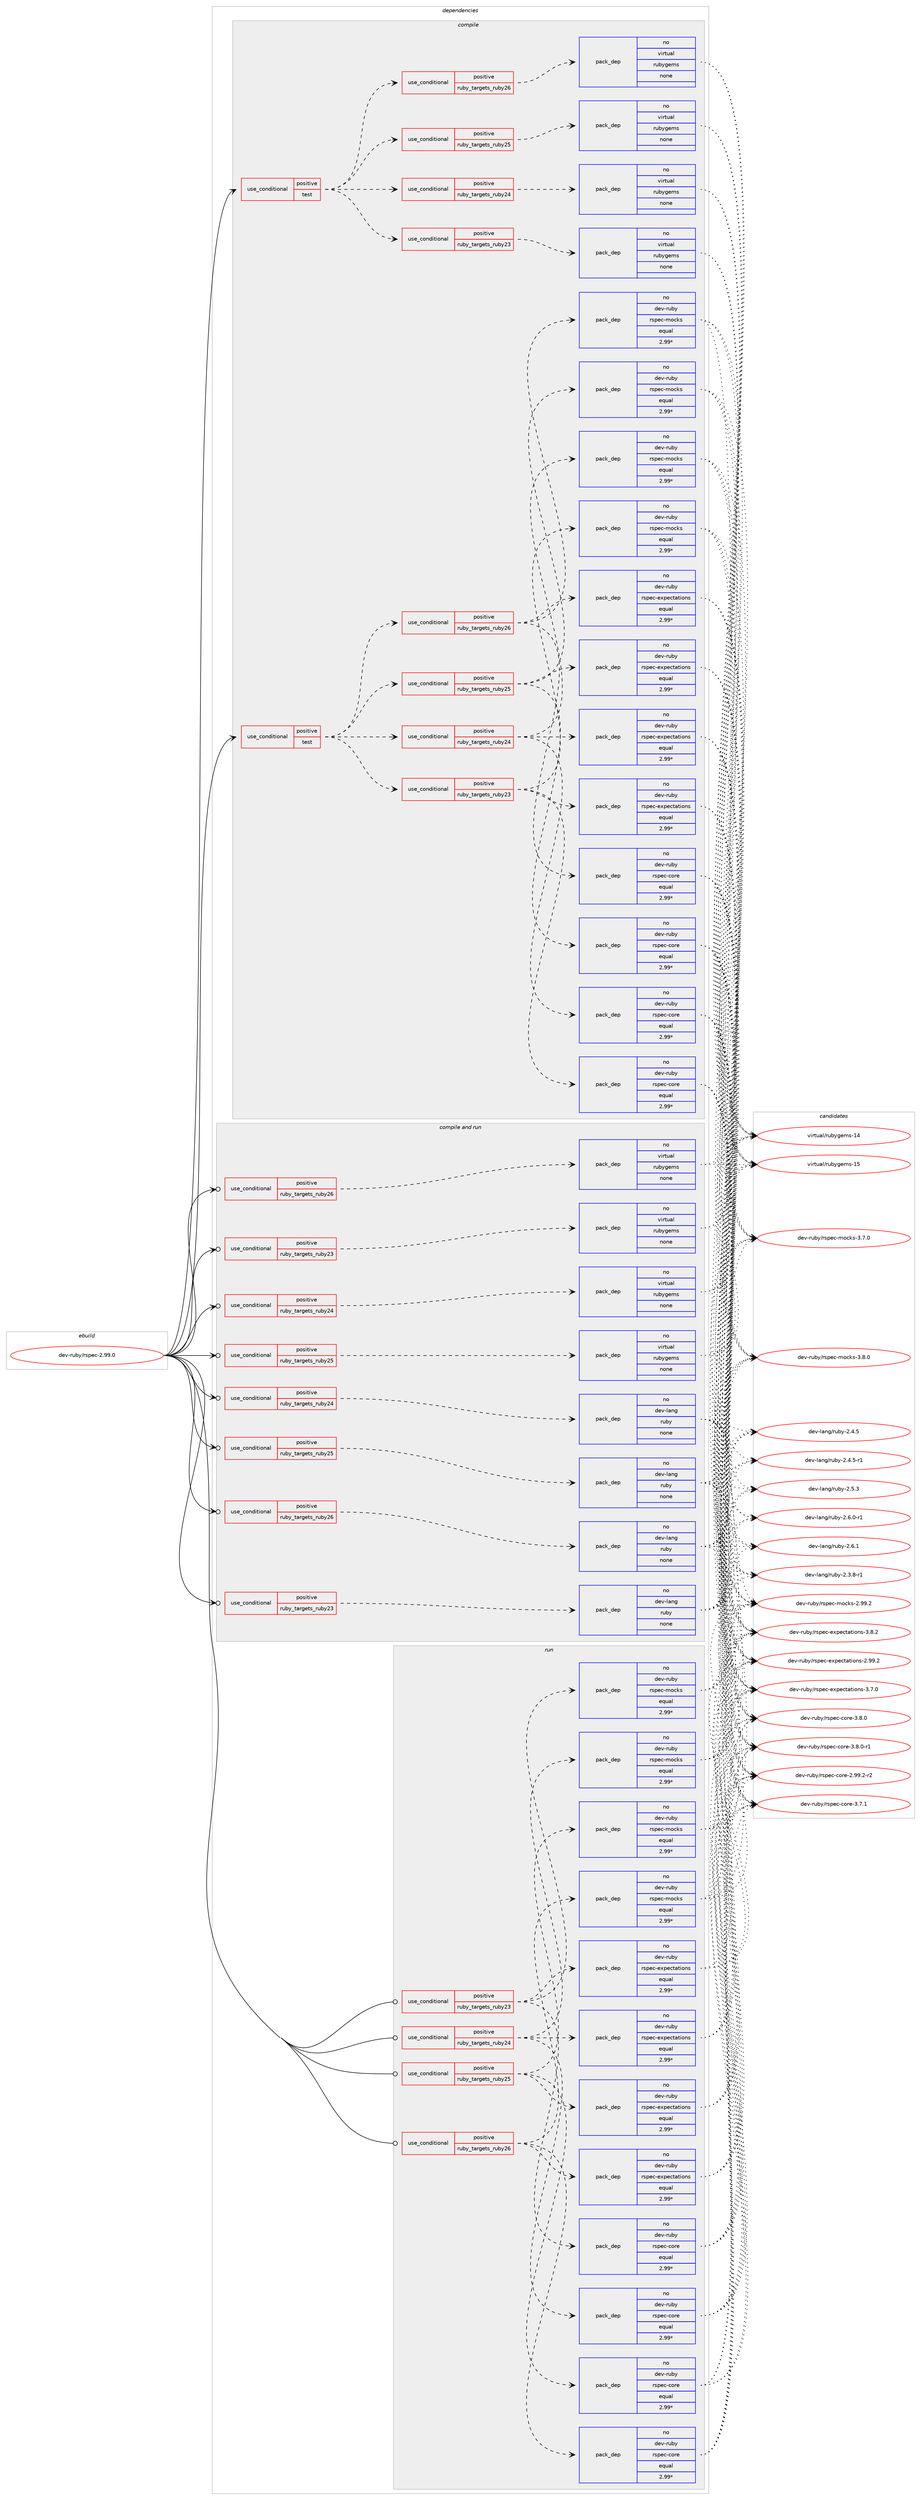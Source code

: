 digraph prolog {

# *************
# Graph options
# *************

newrank=true;
concentrate=true;
compound=true;
graph [rankdir=LR,fontname=Helvetica,fontsize=10,ranksep=1.5];#, ranksep=2.5, nodesep=0.2];
edge  [arrowhead=vee];
node  [fontname=Helvetica,fontsize=10];

# **********
# The ebuild
# **********

subgraph cluster_leftcol {
color=gray;
rank=same;
label=<<i>ebuild</i>>;
id [label="dev-ruby/rspec-2.99.0", color=red, width=4, href="../dev-ruby/rspec-2.99.0.svg"];
}

# ****************
# The dependencies
# ****************

subgraph cluster_midcol {
color=gray;
label=<<i>dependencies</i>>;
subgraph cluster_compile {
fillcolor="#eeeeee";
style=filled;
label=<<i>compile</i>>;
subgraph cond413848 {
dependency1520170 [label=<<TABLE BORDER="0" CELLBORDER="1" CELLSPACING="0" CELLPADDING="4"><TR><TD ROWSPAN="3" CELLPADDING="10">use_conditional</TD></TR><TR><TD>positive</TD></TR><TR><TD>test</TD></TR></TABLE>>, shape=none, color=red];
subgraph cond413849 {
dependency1520171 [label=<<TABLE BORDER="0" CELLBORDER="1" CELLSPACING="0" CELLPADDING="4"><TR><TD ROWSPAN="3" CELLPADDING="10">use_conditional</TD></TR><TR><TD>positive</TD></TR><TR><TD>ruby_targets_ruby23</TD></TR></TABLE>>, shape=none, color=red];
subgraph pack1082816 {
dependency1520172 [label=<<TABLE BORDER="0" CELLBORDER="1" CELLSPACING="0" CELLPADDING="4" WIDTH="220"><TR><TD ROWSPAN="6" CELLPADDING="30">pack_dep</TD></TR><TR><TD WIDTH="110">no</TD></TR><TR><TD>dev-ruby</TD></TR><TR><TD>rspec-core</TD></TR><TR><TD>equal</TD></TR><TR><TD>2.99*</TD></TR></TABLE>>, shape=none, color=blue];
}
dependency1520171:e -> dependency1520172:w [weight=20,style="dashed",arrowhead="vee"];
subgraph pack1082817 {
dependency1520173 [label=<<TABLE BORDER="0" CELLBORDER="1" CELLSPACING="0" CELLPADDING="4" WIDTH="220"><TR><TD ROWSPAN="6" CELLPADDING="30">pack_dep</TD></TR><TR><TD WIDTH="110">no</TD></TR><TR><TD>dev-ruby</TD></TR><TR><TD>rspec-expectations</TD></TR><TR><TD>equal</TD></TR><TR><TD>2.99*</TD></TR></TABLE>>, shape=none, color=blue];
}
dependency1520171:e -> dependency1520173:w [weight=20,style="dashed",arrowhead="vee"];
subgraph pack1082818 {
dependency1520174 [label=<<TABLE BORDER="0" CELLBORDER="1" CELLSPACING="0" CELLPADDING="4" WIDTH="220"><TR><TD ROWSPAN="6" CELLPADDING="30">pack_dep</TD></TR><TR><TD WIDTH="110">no</TD></TR><TR><TD>dev-ruby</TD></TR><TR><TD>rspec-mocks</TD></TR><TR><TD>equal</TD></TR><TR><TD>2.99*</TD></TR></TABLE>>, shape=none, color=blue];
}
dependency1520171:e -> dependency1520174:w [weight=20,style="dashed",arrowhead="vee"];
}
dependency1520170:e -> dependency1520171:w [weight=20,style="dashed",arrowhead="vee"];
subgraph cond413850 {
dependency1520175 [label=<<TABLE BORDER="0" CELLBORDER="1" CELLSPACING="0" CELLPADDING="4"><TR><TD ROWSPAN="3" CELLPADDING="10">use_conditional</TD></TR><TR><TD>positive</TD></TR><TR><TD>ruby_targets_ruby24</TD></TR></TABLE>>, shape=none, color=red];
subgraph pack1082819 {
dependency1520176 [label=<<TABLE BORDER="0" CELLBORDER="1" CELLSPACING="0" CELLPADDING="4" WIDTH="220"><TR><TD ROWSPAN="6" CELLPADDING="30">pack_dep</TD></TR><TR><TD WIDTH="110">no</TD></TR><TR><TD>dev-ruby</TD></TR><TR><TD>rspec-core</TD></TR><TR><TD>equal</TD></TR><TR><TD>2.99*</TD></TR></TABLE>>, shape=none, color=blue];
}
dependency1520175:e -> dependency1520176:w [weight=20,style="dashed",arrowhead="vee"];
subgraph pack1082820 {
dependency1520177 [label=<<TABLE BORDER="0" CELLBORDER="1" CELLSPACING="0" CELLPADDING="4" WIDTH="220"><TR><TD ROWSPAN="6" CELLPADDING="30">pack_dep</TD></TR><TR><TD WIDTH="110">no</TD></TR><TR><TD>dev-ruby</TD></TR><TR><TD>rspec-expectations</TD></TR><TR><TD>equal</TD></TR><TR><TD>2.99*</TD></TR></TABLE>>, shape=none, color=blue];
}
dependency1520175:e -> dependency1520177:w [weight=20,style="dashed",arrowhead="vee"];
subgraph pack1082821 {
dependency1520178 [label=<<TABLE BORDER="0" CELLBORDER="1" CELLSPACING="0" CELLPADDING="4" WIDTH="220"><TR><TD ROWSPAN="6" CELLPADDING="30">pack_dep</TD></TR><TR><TD WIDTH="110">no</TD></TR><TR><TD>dev-ruby</TD></TR><TR><TD>rspec-mocks</TD></TR><TR><TD>equal</TD></TR><TR><TD>2.99*</TD></TR></TABLE>>, shape=none, color=blue];
}
dependency1520175:e -> dependency1520178:w [weight=20,style="dashed",arrowhead="vee"];
}
dependency1520170:e -> dependency1520175:w [weight=20,style="dashed",arrowhead="vee"];
subgraph cond413851 {
dependency1520179 [label=<<TABLE BORDER="0" CELLBORDER="1" CELLSPACING="0" CELLPADDING="4"><TR><TD ROWSPAN="3" CELLPADDING="10">use_conditional</TD></TR><TR><TD>positive</TD></TR><TR><TD>ruby_targets_ruby25</TD></TR></TABLE>>, shape=none, color=red];
subgraph pack1082822 {
dependency1520180 [label=<<TABLE BORDER="0" CELLBORDER="1" CELLSPACING="0" CELLPADDING="4" WIDTH="220"><TR><TD ROWSPAN="6" CELLPADDING="30">pack_dep</TD></TR><TR><TD WIDTH="110">no</TD></TR><TR><TD>dev-ruby</TD></TR><TR><TD>rspec-core</TD></TR><TR><TD>equal</TD></TR><TR><TD>2.99*</TD></TR></TABLE>>, shape=none, color=blue];
}
dependency1520179:e -> dependency1520180:w [weight=20,style="dashed",arrowhead="vee"];
subgraph pack1082823 {
dependency1520181 [label=<<TABLE BORDER="0" CELLBORDER="1" CELLSPACING="0" CELLPADDING="4" WIDTH="220"><TR><TD ROWSPAN="6" CELLPADDING="30">pack_dep</TD></TR><TR><TD WIDTH="110">no</TD></TR><TR><TD>dev-ruby</TD></TR><TR><TD>rspec-expectations</TD></TR><TR><TD>equal</TD></TR><TR><TD>2.99*</TD></TR></TABLE>>, shape=none, color=blue];
}
dependency1520179:e -> dependency1520181:w [weight=20,style="dashed",arrowhead="vee"];
subgraph pack1082824 {
dependency1520182 [label=<<TABLE BORDER="0" CELLBORDER="1" CELLSPACING="0" CELLPADDING="4" WIDTH="220"><TR><TD ROWSPAN="6" CELLPADDING="30">pack_dep</TD></TR><TR><TD WIDTH="110">no</TD></TR><TR><TD>dev-ruby</TD></TR><TR><TD>rspec-mocks</TD></TR><TR><TD>equal</TD></TR><TR><TD>2.99*</TD></TR></TABLE>>, shape=none, color=blue];
}
dependency1520179:e -> dependency1520182:w [weight=20,style="dashed",arrowhead="vee"];
}
dependency1520170:e -> dependency1520179:w [weight=20,style="dashed",arrowhead="vee"];
subgraph cond413852 {
dependency1520183 [label=<<TABLE BORDER="0" CELLBORDER="1" CELLSPACING="0" CELLPADDING="4"><TR><TD ROWSPAN="3" CELLPADDING="10">use_conditional</TD></TR><TR><TD>positive</TD></TR><TR><TD>ruby_targets_ruby26</TD></TR></TABLE>>, shape=none, color=red];
subgraph pack1082825 {
dependency1520184 [label=<<TABLE BORDER="0" CELLBORDER="1" CELLSPACING="0" CELLPADDING="4" WIDTH="220"><TR><TD ROWSPAN="6" CELLPADDING="30">pack_dep</TD></TR><TR><TD WIDTH="110">no</TD></TR><TR><TD>dev-ruby</TD></TR><TR><TD>rspec-core</TD></TR><TR><TD>equal</TD></TR><TR><TD>2.99*</TD></TR></TABLE>>, shape=none, color=blue];
}
dependency1520183:e -> dependency1520184:w [weight=20,style="dashed",arrowhead="vee"];
subgraph pack1082826 {
dependency1520185 [label=<<TABLE BORDER="0" CELLBORDER="1" CELLSPACING="0" CELLPADDING="4" WIDTH="220"><TR><TD ROWSPAN="6" CELLPADDING="30">pack_dep</TD></TR><TR><TD WIDTH="110">no</TD></TR><TR><TD>dev-ruby</TD></TR><TR><TD>rspec-expectations</TD></TR><TR><TD>equal</TD></TR><TR><TD>2.99*</TD></TR></TABLE>>, shape=none, color=blue];
}
dependency1520183:e -> dependency1520185:w [weight=20,style="dashed",arrowhead="vee"];
subgraph pack1082827 {
dependency1520186 [label=<<TABLE BORDER="0" CELLBORDER="1" CELLSPACING="0" CELLPADDING="4" WIDTH="220"><TR><TD ROWSPAN="6" CELLPADDING="30">pack_dep</TD></TR><TR><TD WIDTH="110">no</TD></TR><TR><TD>dev-ruby</TD></TR><TR><TD>rspec-mocks</TD></TR><TR><TD>equal</TD></TR><TR><TD>2.99*</TD></TR></TABLE>>, shape=none, color=blue];
}
dependency1520183:e -> dependency1520186:w [weight=20,style="dashed",arrowhead="vee"];
}
dependency1520170:e -> dependency1520183:w [weight=20,style="dashed",arrowhead="vee"];
}
id:e -> dependency1520170:w [weight=20,style="solid",arrowhead="vee"];
subgraph cond413853 {
dependency1520187 [label=<<TABLE BORDER="0" CELLBORDER="1" CELLSPACING="0" CELLPADDING="4"><TR><TD ROWSPAN="3" CELLPADDING="10">use_conditional</TD></TR><TR><TD>positive</TD></TR><TR><TD>test</TD></TR></TABLE>>, shape=none, color=red];
subgraph cond413854 {
dependency1520188 [label=<<TABLE BORDER="0" CELLBORDER="1" CELLSPACING="0" CELLPADDING="4"><TR><TD ROWSPAN="3" CELLPADDING="10">use_conditional</TD></TR><TR><TD>positive</TD></TR><TR><TD>ruby_targets_ruby23</TD></TR></TABLE>>, shape=none, color=red];
subgraph pack1082828 {
dependency1520189 [label=<<TABLE BORDER="0" CELLBORDER="1" CELLSPACING="0" CELLPADDING="4" WIDTH="220"><TR><TD ROWSPAN="6" CELLPADDING="30">pack_dep</TD></TR><TR><TD WIDTH="110">no</TD></TR><TR><TD>virtual</TD></TR><TR><TD>rubygems</TD></TR><TR><TD>none</TD></TR><TR><TD></TD></TR></TABLE>>, shape=none, color=blue];
}
dependency1520188:e -> dependency1520189:w [weight=20,style="dashed",arrowhead="vee"];
}
dependency1520187:e -> dependency1520188:w [weight=20,style="dashed",arrowhead="vee"];
subgraph cond413855 {
dependency1520190 [label=<<TABLE BORDER="0" CELLBORDER="1" CELLSPACING="0" CELLPADDING="4"><TR><TD ROWSPAN="3" CELLPADDING="10">use_conditional</TD></TR><TR><TD>positive</TD></TR><TR><TD>ruby_targets_ruby24</TD></TR></TABLE>>, shape=none, color=red];
subgraph pack1082829 {
dependency1520191 [label=<<TABLE BORDER="0" CELLBORDER="1" CELLSPACING="0" CELLPADDING="4" WIDTH="220"><TR><TD ROWSPAN="6" CELLPADDING="30">pack_dep</TD></TR><TR><TD WIDTH="110">no</TD></TR><TR><TD>virtual</TD></TR><TR><TD>rubygems</TD></TR><TR><TD>none</TD></TR><TR><TD></TD></TR></TABLE>>, shape=none, color=blue];
}
dependency1520190:e -> dependency1520191:w [weight=20,style="dashed",arrowhead="vee"];
}
dependency1520187:e -> dependency1520190:w [weight=20,style="dashed",arrowhead="vee"];
subgraph cond413856 {
dependency1520192 [label=<<TABLE BORDER="0" CELLBORDER="1" CELLSPACING="0" CELLPADDING="4"><TR><TD ROWSPAN="3" CELLPADDING="10">use_conditional</TD></TR><TR><TD>positive</TD></TR><TR><TD>ruby_targets_ruby25</TD></TR></TABLE>>, shape=none, color=red];
subgraph pack1082830 {
dependency1520193 [label=<<TABLE BORDER="0" CELLBORDER="1" CELLSPACING="0" CELLPADDING="4" WIDTH="220"><TR><TD ROWSPAN="6" CELLPADDING="30">pack_dep</TD></TR><TR><TD WIDTH="110">no</TD></TR><TR><TD>virtual</TD></TR><TR><TD>rubygems</TD></TR><TR><TD>none</TD></TR><TR><TD></TD></TR></TABLE>>, shape=none, color=blue];
}
dependency1520192:e -> dependency1520193:w [weight=20,style="dashed",arrowhead="vee"];
}
dependency1520187:e -> dependency1520192:w [weight=20,style="dashed",arrowhead="vee"];
subgraph cond413857 {
dependency1520194 [label=<<TABLE BORDER="0" CELLBORDER="1" CELLSPACING="0" CELLPADDING="4"><TR><TD ROWSPAN="3" CELLPADDING="10">use_conditional</TD></TR><TR><TD>positive</TD></TR><TR><TD>ruby_targets_ruby26</TD></TR></TABLE>>, shape=none, color=red];
subgraph pack1082831 {
dependency1520195 [label=<<TABLE BORDER="0" CELLBORDER="1" CELLSPACING="0" CELLPADDING="4" WIDTH="220"><TR><TD ROWSPAN="6" CELLPADDING="30">pack_dep</TD></TR><TR><TD WIDTH="110">no</TD></TR><TR><TD>virtual</TD></TR><TR><TD>rubygems</TD></TR><TR><TD>none</TD></TR><TR><TD></TD></TR></TABLE>>, shape=none, color=blue];
}
dependency1520194:e -> dependency1520195:w [weight=20,style="dashed",arrowhead="vee"];
}
dependency1520187:e -> dependency1520194:w [weight=20,style="dashed",arrowhead="vee"];
}
id:e -> dependency1520187:w [weight=20,style="solid",arrowhead="vee"];
}
subgraph cluster_compileandrun {
fillcolor="#eeeeee";
style=filled;
label=<<i>compile and run</i>>;
subgraph cond413858 {
dependency1520196 [label=<<TABLE BORDER="0" CELLBORDER="1" CELLSPACING="0" CELLPADDING="4"><TR><TD ROWSPAN="3" CELLPADDING="10">use_conditional</TD></TR><TR><TD>positive</TD></TR><TR><TD>ruby_targets_ruby23</TD></TR></TABLE>>, shape=none, color=red];
subgraph pack1082832 {
dependency1520197 [label=<<TABLE BORDER="0" CELLBORDER="1" CELLSPACING="0" CELLPADDING="4" WIDTH="220"><TR><TD ROWSPAN="6" CELLPADDING="30">pack_dep</TD></TR><TR><TD WIDTH="110">no</TD></TR><TR><TD>dev-lang</TD></TR><TR><TD>ruby</TD></TR><TR><TD>none</TD></TR><TR><TD></TD></TR></TABLE>>, shape=none, color=blue];
}
dependency1520196:e -> dependency1520197:w [weight=20,style="dashed",arrowhead="vee"];
}
id:e -> dependency1520196:w [weight=20,style="solid",arrowhead="odotvee"];
subgraph cond413859 {
dependency1520198 [label=<<TABLE BORDER="0" CELLBORDER="1" CELLSPACING="0" CELLPADDING="4"><TR><TD ROWSPAN="3" CELLPADDING="10">use_conditional</TD></TR><TR><TD>positive</TD></TR><TR><TD>ruby_targets_ruby23</TD></TR></TABLE>>, shape=none, color=red];
subgraph pack1082833 {
dependency1520199 [label=<<TABLE BORDER="0" CELLBORDER="1" CELLSPACING="0" CELLPADDING="4" WIDTH="220"><TR><TD ROWSPAN="6" CELLPADDING="30">pack_dep</TD></TR><TR><TD WIDTH="110">no</TD></TR><TR><TD>virtual</TD></TR><TR><TD>rubygems</TD></TR><TR><TD>none</TD></TR><TR><TD></TD></TR></TABLE>>, shape=none, color=blue];
}
dependency1520198:e -> dependency1520199:w [weight=20,style="dashed",arrowhead="vee"];
}
id:e -> dependency1520198:w [weight=20,style="solid",arrowhead="odotvee"];
subgraph cond413860 {
dependency1520200 [label=<<TABLE BORDER="0" CELLBORDER="1" CELLSPACING="0" CELLPADDING="4"><TR><TD ROWSPAN="3" CELLPADDING="10">use_conditional</TD></TR><TR><TD>positive</TD></TR><TR><TD>ruby_targets_ruby24</TD></TR></TABLE>>, shape=none, color=red];
subgraph pack1082834 {
dependency1520201 [label=<<TABLE BORDER="0" CELLBORDER="1" CELLSPACING="0" CELLPADDING="4" WIDTH="220"><TR><TD ROWSPAN="6" CELLPADDING="30">pack_dep</TD></TR><TR><TD WIDTH="110">no</TD></TR><TR><TD>dev-lang</TD></TR><TR><TD>ruby</TD></TR><TR><TD>none</TD></TR><TR><TD></TD></TR></TABLE>>, shape=none, color=blue];
}
dependency1520200:e -> dependency1520201:w [weight=20,style="dashed",arrowhead="vee"];
}
id:e -> dependency1520200:w [weight=20,style="solid",arrowhead="odotvee"];
subgraph cond413861 {
dependency1520202 [label=<<TABLE BORDER="0" CELLBORDER="1" CELLSPACING="0" CELLPADDING="4"><TR><TD ROWSPAN="3" CELLPADDING="10">use_conditional</TD></TR><TR><TD>positive</TD></TR><TR><TD>ruby_targets_ruby24</TD></TR></TABLE>>, shape=none, color=red];
subgraph pack1082835 {
dependency1520203 [label=<<TABLE BORDER="0" CELLBORDER="1" CELLSPACING="0" CELLPADDING="4" WIDTH="220"><TR><TD ROWSPAN="6" CELLPADDING="30">pack_dep</TD></TR><TR><TD WIDTH="110">no</TD></TR><TR><TD>virtual</TD></TR><TR><TD>rubygems</TD></TR><TR><TD>none</TD></TR><TR><TD></TD></TR></TABLE>>, shape=none, color=blue];
}
dependency1520202:e -> dependency1520203:w [weight=20,style="dashed",arrowhead="vee"];
}
id:e -> dependency1520202:w [weight=20,style="solid",arrowhead="odotvee"];
subgraph cond413862 {
dependency1520204 [label=<<TABLE BORDER="0" CELLBORDER="1" CELLSPACING="0" CELLPADDING="4"><TR><TD ROWSPAN="3" CELLPADDING="10">use_conditional</TD></TR><TR><TD>positive</TD></TR><TR><TD>ruby_targets_ruby25</TD></TR></TABLE>>, shape=none, color=red];
subgraph pack1082836 {
dependency1520205 [label=<<TABLE BORDER="0" CELLBORDER="1" CELLSPACING="0" CELLPADDING="4" WIDTH="220"><TR><TD ROWSPAN="6" CELLPADDING="30">pack_dep</TD></TR><TR><TD WIDTH="110">no</TD></TR><TR><TD>dev-lang</TD></TR><TR><TD>ruby</TD></TR><TR><TD>none</TD></TR><TR><TD></TD></TR></TABLE>>, shape=none, color=blue];
}
dependency1520204:e -> dependency1520205:w [weight=20,style="dashed",arrowhead="vee"];
}
id:e -> dependency1520204:w [weight=20,style="solid",arrowhead="odotvee"];
subgraph cond413863 {
dependency1520206 [label=<<TABLE BORDER="0" CELLBORDER="1" CELLSPACING="0" CELLPADDING="4"><TR><TD ROWSPAN="3" CELLPADDING="10">use_conditional</TD></TR><TR><TD>positive</TD></TR><TR><TD>ruby_targets_ruby25</TD></TR></TABLE>>, shape=none, color=red];
subgraph pack1082837 {
dependency1520207 [label=<<TABLE BORDER="0" CELLBORDER="1" CELLSPACING="0" CELLPADDING="4" WIDTH="220"><TR><TD ROWSPAN="6" CELLPADDING="30">pack_dep</TD></TR><TR><TD WIDTH="110">no</TD></TR><TR><TD>virtual</TD></TR><TR><TD>rubygems</TD></TR><TR><TD>none</TD></TR><TR><TD></TD></TR></TABLE>>, shape=none, color=blue];
}
dependency1520206:e -> dependency1520207:w [weight=20,style="dashed",arrowhead="vee"];
}
id:e -> dependency1520206:w [weight=20,style="solid",arrowhead="odotvee"];
subgraph cond413864 {
dependency1520208 [label=<<TABLE BORDER="0" CELLBORDER="1" CELLSPACING="0" CELLPADDING="4"><TR><TD ROWSPAN="3" CELLPADDING="10">use_conditional</TD></TR><TR><TD>positive</TD></TR><TR><TD>ruby_targets_ruby26</TD></TR></TABLE>>, shape=none, color=red];
subgraph pack1082838 {
dependency1520209 [label=<<TABLE BORDER="0" CELLBORDER="1" CELLSPACING="0" CELLPADDING="4" WIDTH="220"><TR><TD ROWSPAN="6" CELLPADDING="30">pack_dep</TD></TR><TR><TD WIDTH="110">no</TD></TR><TR><TD>dev-lang</TD></TR><TR><TD>ruby</TD></TR><TR><TD>none</TD></TR><TR><TD></TD></TR></TABLE>>, shape=none, color=blue];
}
dependency1520208:e -> dependency1520209:w [weight=20,style="dashed",arrowhead="vee"];
}
id:e -> dependency1520208:w [weight=20,style="solid",arrowhead="odotvee"];
subgraph cond413865 {
dependency1520210 [label=<<TABLE BORDER="0" CELLBORDER="1" CELLSPACING="0" CELLPADDING="4"><TR><TD ROWSPAN="3" CELLPADDING="10">use_conditional</TD></TR><TR><TD>positive</TD></TR><TR><TD>ruby_targets_ruby26</TD></TR></TABLE>>, shape=none, color=red];
subgraph pack1082839 {
dependency1520211 [label=<<TABLE BORDER="0" CELLBORDER="1" CELLSPACING="0" CELLPADDING="4" WIDTH="220"><TR><TD ROWSPAN="6" CELLPADDING="30">pack_dep</TD></TR><TR><TD WIDTH="110">no</TD></TR><TR><TD>virtual</TD></TR><TR><TD>rubygems</TD></TR><TR><TD>none</TD></TR><TR><TD></TD></TR></TABLE>>, shape=none, color=blue];
}
dependency1520210:e -> dependency1520211:w [weight=20,style="dashed",arrowhead="vee"];
}
id:e -> dependency1520210:w [weight=20,style="solid",arrowhead="odotvee"];
}
subgraph cluster_run {
fillcolor="#eeeeee";
style=filled;
label=<<i>run</i>>;
subgraph cond413866 {
dependency1520212 [label=<<TABLE BORDER="0" CELLBORDER="1" CELLSPACING="0" CELLPADDING="4"><TR><TD ROWSPAN="3" CELLPADDING="10">use_conditional</TD></TR><TR><TD>positive</TD></TR><TR><TD>ruby_targets_ruby23</TD></TR></TABLE>>, shape=none, color=red];
subgraph pack1082840 {
dependency1520213 [label=<<TABLE BORDER="0" CELLBORDER="1" CELLSPACING="0" CELLPADDING="4" WIDTH="220"><TR><TD ROWSPAN="6" CELLPADDING="30">pack_dep</TD></TR><TR><TD WIDTH="110">no</TD></TR><TR><TD>dev-ruby</TD></TR><TR><TD>rspec-core</TD></TR><TR><TD>equal</TD></TR><TR><TD>2.99*</TD></TR></TABLE>>, shape=none, color=blue];
}
dependency1520212:e -> dependency1520213:w [weight=20,style="dashed",arrowhead="vee"];
subgraph pack1082841 {
dependency1520214 [label=<<TABLE BORDER="0" CELLBORDER="1" CELLSPACING="0" CELLPADDING="4" WIDTH="220"><TR><TD ROWSPAN="6" CELLPADDING="30">pack_dep</TD></TR><TR><TD WIDTH="110">no</TD></TR><TR><TD>dev-ruby</TD></TR><TR><TD>rspec-expectations</TD></TR><TR><TD>equal</TD></TR><TR><TD>2.99*</TD></TR></TABLE>>, shape=none, color=blue];
}
dependency1520212:e -> dependency1520214:w [weight=20,style="dashed",arrowhead="vee"];
subgraph pack1082842 {
dependency1520215 [label=<<TABLE BORDER="0" CELLBORDER="1" CELLSPACING="0" CELLPADDING="4" WIDTH="220"><TR><TD ROWSPAN="6" CELLPADDING="30">pack_dep</TD></TR><TR><TD WIDTH="110">no</TD></TR><TR><TD>dev-ruby</TD></TR><TR><TD>rspec-mocks</TD></TR><TR><TD>equal</TD></TR><TR><TD>2.99*</TD></TR></TABLE>>, shape=none, color=blue];
}
dependency1520212:e -> dependency1520215:w [weight=20,style="dashed",arrowhead="vee"];
}
id:e -> dependency1520212:w [weight=20,style="solid",arrowhead="odot"];
subgraph cond413867 {
dependency1520216 [label=<<TABLE BORDER="0" CELLBORDER="1" CELLSPACING="0" CELLPADDING="4"><TR><TD ROWSPAN="3" CELLPADDING="10">use_conditional</TD></TR><TR><TD>positive</TD></TR><TR><TD>ruby_targets_ruby24</TD></TR></TABLE>>, shape=none, color=red];
subgraph pack1082843 {
dependency1520217 [label=<<TABLE BORDER="0" CELLBORDER="1" CELLSPACING="0" CELLPADDING="4" WIDTH="220"><TR><TD ROWSPAN="6" CELLPADDING="30">pack_dep</TD></TR><TR><TD WIDTH="110">no</TD></TR><TR><TD>dev-ruby</TD></TR><TR><TD>rspec-core</TD></TR><TR><TD>equal</TD></TR><TR><TD>2.99*</TD></TR></TABLE>>, shape=none, color=blue];
}
dependency1520216:e -> dependency1520217:w [weight=20,style="dashed",arrowhead="vee"];
subgraph pack1082844 {
dependency1520218 [label=<<TABLE BORDER="0" CELLBORDER="1" CELLSPACING="0" CELLPADDING="4" WIDTH="220"><TR><TD ROWSPAN="6" CELLPADDING="30">pack_dep</TD></TR><TR><TD WIDTH="110">no</TD></TR><TR><TD>dev-ruby</TD></TR><TR><TD>rspec-expectations</TD></TR><TR><TD>equal</TD></TR><TR><TD>2.99*</TD></TR></TABLE>>, shape=none, color=blue];
}
dependency1520216:e -> dependency1520218:w [weight=20,style="dashed",arrowhead="vee"];
subgraph pack1082845 {
dependency1520219 [label=<<TABLE BORDER="0" CELLBORDER="1" CELLSPACING="0" CELLPADDING="4" WIDTH="220"><TR><TD ROWSPAN="6" CELLPADDING="30">pack_dep</TD></TR><TR><TD WIDTH="110">no</TD></TR><TR><TD>dev-ruby</TD></TR><TR><TD>rspec-mocks</TD></TR><TR><TD>equal</TD></TR><TR><TD>2.99*</TD></TR></TABLE>>, shape=none, color=blue];
}
dependency1520216:e -> dependency1520219:w [weight=20,style="dashed",arrowhead="vee"];
}
id:e -> dependency1520216:w [weight=20,style="solid",arrowhead="odot"];
subgraph cond413868 {
dependency1520220 [label=<<TABLE BORDER="0" CELLBORDER="1" CELLSPACING="0" CELLPADDING="4"><TR><TD ROWSPAN="3" CELLPADDING="10">use_conditional</TD></TR><TR><TD>positive</TD></TR><TR><TD>ruby_targets_ruby25</TD></TR></TABLE>>, shape=none, color=red];
subgraph pack1082846 {
dependency1520221 [label=<<TABLE BORDER="0" CELLBORDER="1" CELLSPACING="0" CELLPADDING="4" WIDTH="220"><TR><TD ROWSPAN="6" CELLPADDING="30">pack_dep</TD></TR><TR><TD WIDTH="110">no</TD></TR><TR><TD>dev-ruby</TD></TR><TR><TD>rspec-core</TD></TR><TR><TD>equal</TD></TR><TR><TD>2.99*</TD></TR></TABLE>>, shape=none, color=blue];
}
dependency1520220:e -> dependency1520221:w [weight=20,style="dashed",arrowhead="vee"];
subgraph pack1082847 {
dependency1520222 [label=<<TABLE BORDER="0" CELLBORDER="1" CELLSPACING="0" CELLPADDING="4" WIDTH="220"><TR><TD ROWSPAN="6" CELLPADDING="30">pack_dep</TD></TR><TR><TD WIDTH="110">no</TD></TR><TR><TD>dev-ruby</TD></TR><TR><TD>rspec-expectations</TD></TR><TR><TD>equal</TD></TR><TR><TD>2.99*</TD></TR></TABLE>>, shape=none, color=blue];
}
dependency1520220:e -> dependency1520222:w [weight=20,style="dashed",arrowhead="vee"];
subgraph pack1082848 {
dependency1520223 [label=<<TABLE BORDER="0" CELLBORDER="1" CELLSPACING="0" CELLPADDING="4" WIDTH="220"><TR><TD ROWSPAN="6" CELLPADDING="30">pack_dep</TD></TR><TR><TD WIDTH="110">no</TD></TR><TR><TD>dev-ruby</TD></TR><TR><TD>rspec-mocks</TD></TR><TR><TD>equal</TD></TR><TR><TD>2.99*</TD></TR></TABLE>>, shape=none, color=blue];
}
dependency1520220:e -> dependency1520223:w [weight=20,style="dashed",arrowhead="vee"];
}
id:e -> dependency1520220:w [weight=20,style="solid",arrowhead="odot"];
subgraph cond413869 {
dependency1520224 [label=<<TABLE BORDER="0" CELLBORDER="1" CELLSPACING="0" CELLPADDING="4"><TR><TD ROWSPAN="3" CELLPADDING="10">use_conditional</TD></TR><TR><TD>positive</TD></TR><TR><TD>ruby_targets_ruby26</TD></TR></TABLE>>, shape=none, color=red];
subgraph pack1082849 {
dependency1520225 [label=<<TABLE BORDER="0" CELLBORDER="1" CELLSPACING="0" CELLPADDING="4" WIDTH="220"><TR><TD ROWSPAN="6" CELLPADDING="30">pack_dep</TD></TR><TR><TD WIDTH="110">no</TD></TR><TR><TD>dev-ruby</TD></TR><TR><TD>rspec-core</TD></TR><TR><TD>equal</TD></TR><TR><TD>2.99*</TD></TR></TABLE>>, shape=none, color=blue];
}
dependency1520224:e -> dependency1520225:w [weight=20,style="dashed",arrowhead="vee"];
subgraph pack1082850 {
dependency1520226 [label=<<TABLE BORDER="0" CELLBORDER="1" CELLSPACING="0" CELLPADDING="4" WIDTH="220"><TR><TD ROWSPAN="6" CELLPADDING="30">pack_dep</TD></TR><TR><TD WIDTH="110">no</TD></TR><TR><TD>dev-ruby</TD></TR><TR><TD>rspec-expectations</TD></TR><TR><TD>equal</TD></TR><TR><TD>2.99*</TD></TR></TABLE>>, shape=none, color=blue];
}
dependency1520224:e -> dependency1520226:w [weight=20,style="dashed",arrowhead="vee"];
subgraph pack1082851 {
dependency1520227 [label=<<TABLE BORDER="0" CELLBORDER="1" CELLSPACING="0" CELLPADDING="4" WIDTH="220"><TR><TD ROWSPAN="6" CELLPADDING="30">pack_dep</TD></TR><TR><TD WIDTH="110">no</TD></TR><TR><TD>dev-ruby</TD></TR><TR><TD>rspec-mocks</TD></TR><TR><TD>equal</TD></TR><TR><TD>2.99*</TD></TR></TABLE>>, shape=none, color=blue];
}
dependency1520224:e -> dependency1520227:w [weight=20,style="dashed",arrowhead="vee"];
}
id:e -> dependency1520224:w [weight=20,style="solid",arrowhead="odot"];
}
}

# **************
# The candidates
# **************

subgraph cluster_choices {
rank=same;
color=gray;
label=<<i>candidates</i>>;

subgraph choice1082816 {
color=black;
nodesep=1;
choice100101118451141179812147114115112101994599111114101455046575746504511450 [label="dev-ruby/rspec-core-2.99.2-r2", color=red, width=4,href="../dev-ruby/rspec-core-2.99.2-r2.svg"];
choice100101118451141179812147114115112101994599111114101455146554649 [label="dev-ruby/rspec-core-3.7.1", color=red, width=4,href="../dev-ruby/rspec-core-3.7.1.svg"];
choice100101118451141179812147114115112101994599111114101455146564648 [label="dev-ruby/rspec-core-3.8.0", color=red, width=4,href="../dev-ruby/rspec-core-3.8.0.svg"];
choice1001011184511411798121471141151121019945991111141014551465646484511449 [label="dev-ruby/rspec-core-3.8.0-r1", color=red, width=4,href="../dev-ruby/rspec-core-3.8.0-r1.svg"];
dependency1520172:e -> choice100101118451141179812147114115112101994599111114101455046575746504511450:w [style=dotted,weight="100"];
dependency1520172:e -> choice100101118451141179812147114115112101994599111114101455146554649:w [style=dotted,weight="100"];
dependency1520172:e -> choice100101118451141179812147114115112101994599111114101455146564648:w [style=dotted,weight="100"];
dependency1520172:e -> choice1001011184511411798121471141151121019945991111141014551465646484511449:w [style=dotted,weight="100"];
}
subgraph choice1082817 {
color=black;
nodesep=1;
choice1001011184511411798121471141151121019945101120112101991169711610511111011545504657574650 [label="dev-ruby/rspec-expectations-2.99.2", color=red, width=4,href="../dev-ruby/rspec-expectations-2.99.2.svg"];
choice10010111845114117981214711411511210199451011201121019911697116105111110115455146554648 [label="dev-ruby/rspec-expectations-3.7.0", color=red, width=4,href="../dev-ruby/rspec-expectations-3.7.0.svg"];
choice10010111845114117981214711411511210199451011201121019911697116105111110115455146564650 [label="dev-ruby/rspec-expectations-3.8.2", color=red, width=4,href="../dev-ruby/rspec-expectations-3.8.2.svg"];
dependency1520173:e -> choice1001011184511411798121471141151121019945101120112101991169711610511111011545504657574650:w [style=dotted,weight="100"];
dependency1520173:e -> choice10010111845114117981214711411511210199451011201121019911697116105111110115455146554648:w [style=dotted,weight="100"];
dependency1520173:e -> choice10010111845114117981214711411511210199451011201121019911697116105111110115455146564650:w [style=dotted,weight="100"];
}
subgraph choice1082818 {
color=black;
nodesep=1;
choice10010111845114117981214711411511210199451091119910711545504657574650 [label="dev-ruby/rspec-mocks-2.99.2", color=red, width=4,href="../dev-ruby/rspec-mocks-2.99.2.svg"];
choice100101118451141179812147114115112101994510911199107115455146554648 [label="dev-ruby/rspec-mocks-3.7.0", color=red, width=4,href="../dev-ruby/rspec-mocks-3.7.0.svg"];
choice100101118451141179812147114115112101994510911199107115455146564648 [label="dev-ruby/rspec-mocks-3.8.0", color=red, width=4,href="../dev-ruby/rspec-mocks-3.8.0.svg"];
dependency1520174:e -> choice10010111845114117981214711411511210199451091119910711545504657574650:w [style=dotted,weight="100"];
dependency1520174:e -> choice100101118451141179812147114115112101994510911199107115455146554648:w [style=dotted,weight="100"];
dependency1520174:e -> choice100101118451141179812147114115112101994510911199107115455146564648:w [style=dotted,weight="100"];
}
subgraph choice1082819 {
color=black;
nodesep=1;
choice100101118451141179812147114115112101994599111114101455046575746504511450 [label="dev-ruby/rspec-core-2.99.2-r2", color=red, width=4,href="../dev-ruby/rspec-core-2.99.2-r2.svg"];
choice100101118451141179812147114115112101994599111114101455146554649 [label="dev-ruby/rspec-core-3.7.1", color=red, width=4,href="../dev-ruby/rspec-core-3.7.1.svg"];
choice100101118451141179812147114115112101994599111114101455146564648 [label="dev-ruby/rspec-core-3.8.0", color=red, width=4,href="../dev-ruby/rspec-core-3.8.0.svg"];
choice1001011184511411798121471141151121019945991111141014551465646484511449 [label="dev-ruby/rspec-core-3.8.0-r1", color=red, width=4,href="../dev-ruby/rspec-core-3.8.0-r1.svg"];
dependency1520176:e -> choice100101118451141179812147114115112101994599111114101455046575746504511450:w [style=dotted,weight="100"];
dependency1520176:e -> choice100101118451141179812147114115112101994599111114101455146554649:w [style=dotted,weight="100"];
dependency1520176:e -> choice100101118451141179812147114115112101994599111114101455146564648:w [style=dotted,weight="100"];
dependency1520176:e -> choice1001011184511411798121471141151121019945991111141014551465646484511449:w [style=dotted,weight="100"];
}
subgraph choice1082820 {
color=black;
nodesep=1;
choice1001011184511411798121471141151121019945101120112101991169711610511111011545504657574650 [label="dev-ruby/rspec-expectations-2.99.2", color=red, width=4,href="../dev-ruby/rspec-expectations-2.99.2.svg"];
choice10010111845114117981214711411511210199451011201121019911697116105111110115455146554648 [label="dev-ruby/rspec-expectations-3.7.0", color=red, width=4,href="../dev-ruby/rspec-expectations-3.7.0.svg"];
choice10010111845114117981214711411511210199451011201121019911697116105111110115455146564650 [label="dev-ruby/rspec-expectations-3.8.2", color=red, width=4,href="../dev-ruby/rspec-expectations-3.8.2.svg"];
dependency1520177:e -> choice1001011184511411798121471141151121019945101120112101991169711610511111011545504657574650:w [style=dotted,weight="100"];
dependency1520177:e -> choice10010111845114117981214711411511210199451011201121019911697116105111110115455146554648:w [style=dotted,weight="100"];
dependency1520177:e -> choice10010111845114117981214711411511210199451011201121019911697116105111110115455146564650:w [style=dotted,weight="100"];
}
subgraph choice1082821 {
color=black;
nodesep=1;
choice10010111845114117981214711411511210199451091119910711545504657574650 [label="dev-ruby/rspec-mocks-2.99.2", color=red, width=4,href="../dev-ruby/rspec-mocks-2.99.2.svg"];
choice100101118451141179812147114115112101994510911199107115455146554648 [label="dev-ruby/rspec-mocks-3.7.0", color=red, width=4,href="../dev-ruby/rspec-mocks-3.7.0.svg"];
choice100101118451141179812147114115112101994510911199107115455146564648 [label="dev-ruby/rspec-mocks-3.8.0", color=red, width=4,href="../dev-ruby/rspec-mocks-3.8.0.svg"];
dependency1520178:e -> choice10010111845114117981214711411511210199451091119910711545504657574650:w [style=dotted,weight="100"];
dependency1520178:e -> choice100101118451141179812147114115112101994510911199107115455146554648:w [style=dotted,weight="100"];
dependency1520178:e -> choice100101118451141179812147114115112101994510911199107115455146564648:w [style=dotted,weight="100"];
}
subgraph choice1082822 {
color=black;
nodesep=1;
choice100101118451141179812147114115112101994599111114101455046575746504511450 [label="dev-ruby/rspec-core-2.99.2-r2", color=red, width=4,href="../dev-ruby/rspec-core-2.99.2-r2.svg"];
choice100101118451141179812147114115112101994599111114101455146554649 [label="dev-ruby/rspec-core-3.7.1", color=red, width=4,href="../dev-ruby/rspec-core-3.7.1.svg"];
choice100101118451141179812147114115112101994599111114101455146564648 [label="dev-ruby/rspec-core-3.8.0", color=red, width=4,href="../dev-ruby/rspec-core-3.8.0.svg"];
choice1001011184511411798121471141151121019945991111141014551465646484511449 [label="dev-ruby/rspec-core-3.8.0-r1", color=red, width=4,href="../dev-ruby/rspec-core-3.8.0-r1.svg"];
dependency1520180:e -> choice100101118451141179812147114115112101994599111114101455046575746504511450:w [style=dotted,weight="100"];
dependency1520180:e -> choice100101118451141179812147114115112101994599111114101455146554649:w [style=dotted,weight="100"];
dependency1520180:e -> choice100101118451141179812147114115112101994599111114101455146564648:w [style=dotted,weight="100"];
dependency1520180:e -> choice1001011184511411798121471141151121019945991111141014551465646484511449:w [style=dotted,weight="100"];
}
subgraph choice1082823 {
color=black;
nodesep=1;
choice1001011184511411798121471141151121019945101120112101991169711610511111011545504657574650 [label="dev-ruby/rspec-expectations-2.99.2", color=red, width=4,href="../dev-ruby/rspec-expectations-2.99.2.svg"];
choice10010111845114117981214711411511210199451011201121019911697116105111110115455146554648 [label="dev-ruby/rspec-expectations-3.7.0", color=red, width=4,href="../dev-ruby/rspec-expectations-3.7.0.svg"];
choice10010111845114117981214711411511210199451011201121019911697116105111110115455146564650 [label="dev-ruby/rspec-expectations-3.8.2", color=red, width=4,href="../dev-ruby/rspec-expectations-3.8.2.svg"];
dependency1520181:e -> choice1001011184511411798121471141151121019945101120112101991169711610511111011545504657574650:w [style=dotted,weight="100"];
dependency1520181:e -> choice10010111845114117981214711411511210199451011201121019911697116105111110115455146554648:w [style=dotted,weight="100"];
dependency1520181:e -> choice10010111845114117981214711411511210199451011201121019911697116105111110115455146564650:w [style=dotted,weight="100"];
}
subgraph choice1082824 {
color=black;
nodesep=1;
choice10010111845114117981214711411511210199451091119910711545504657574650 [label="dev-ruby/rspec-mocks-2.99.2", color=red, width=4,href="../dev-ruby/rspec-mocks-2.99.2.svg"];
choice100101118451141179812147114115112101994510911199107115455146554648 [label="dev-ruby/rspec-mocks-3.7.0", color=red, width=4,href="../dev-ruby/rspec-mocks-3.7.0.svg"];
choice100101118451141179812147114115112101994510911199107115455146564648 [label="dev-ruby/rspec-mocks-3.8.0", color=red, width=4,href="../dev-ruby/rspec-mocks-3.8.0.svg"];
dependency1520182:e -> choice10010111845114117981214711411511210199451091119910711545504657574650:w [style=dotted,weight="100"];
dependency1520182:e -> choice100101118451141179812147114115112101994510911199107115455146554648:w [style=dotted,weight="100"];
dependency1520182:e -> choice100101118451141179812147114115112101994510911199107115455146564648:w [style=dotted,weight="100"];
}
subgraph choice1082825 {
color=black;
nodesep=1;
choice100101118451141179812147114115112101994599111114101455046575746504511450 [label="dev-ruby/rspec-core-2.99.2-r2", color=red, width=4,href="../dev-ruby/rspec-core-2.99.2-r2.svg"];
choice100101118451141179812147114115112101994599111114101455146554649 [label="dev-ruby/rspec-core-3.7.1", color=red, width=4,href="../dev-ruby/rspec-core-3.7.1.svg"];
choice100101118451141179812147114115112101994599111114101455146564648 [label="dev-ruby/rspec-core-3.8.0", color=red, width=4,href="../dev-ruby/rspec-core-3.8.0.svg"];
choice1001011184511411798121471141151121019945991111141014551465646484511449 [label="dev-ruby/rspec-core-3.8.0-r1", color=red, width=4,href="../dev-ruby/rspec-core-3.8.0-r1.svg"];
dependency1520184:e -> choice100101118451141179812147114115112101994599111114101455046575746504511450:w [style=dotted,weight="100"];
dependency1520184:e -> choice100101118451141179812147114115112101994599111114101455146554649:w [style=dotted,weight="100"];
dependency1520184:e -> choice100101118451141179812147114115112101994599111114101455146564648:w [style=dotted,weight="100"];
dependency1520184:e -> choice1001011184511411798121471141151121019945991111141014551465646484511449:w [style=dotted,weight="100"];
}
subgraph choice1082826 {
color=black;
nodesep=1;
choice1001011184511411798121471141151121019945101120112101991169711610511111011545504657574650 [label="dev-ruby/rspec-expectations-2.99.2", color=red, width=4,href="../dev-ruby/rspec-expectations-2.99.2.svg"];
choice10010111845114117981214711411511210199451011201121019911697116105111110115455146554648 [label="dev-ruby/rspec-expectations-3.7.0", color=red, width=4,href="../dev-ruby/rspec-expectations-3.7.0.svg"];
choice10010111845114117981214711411511210199451011201121019911697116105111110115455146564650 [label="dev-ruby/rspec-expectations-3.8.2", color=red, width=4,href="../dev-ruby/rspec-expectations-3.8.2.svg"];
dependency1520185:e -> choice1001011184511411798121471141151121019945101120112101991169711610511111011545504657574650:w [style=dotted,weight="100"];
dependency1520185:e -> choice10010111845114117981214711411511210199451011201121019911697116105111110115455146554648:w [style=dotted,weight="100"];
dependency1520185:e -> choice10010111845114117981214711411511210199451011201121019911697116105111110115455146564650:w [style=dotted,weight="100"];
}
subgraph choice1082827 {
color=black;
nodesep=1;
choice10010111845114117981214711411511210199451091119910711545504657574650 [label="dev-ruby/rspec-mocks-2.99.2", color=red, width=4,href="../dev-ruby/rspec-mocks-2.99.2.svg"];
choice100101118451141179812147114115112101994510911199107115455146554648 [label="dev-ruby/rspec-mocks-3.7.0", color=red, width=4,href="../dev-ruby/rspec-mocks-3.7.0.svg"];
choice100101118451141179812147114115112101994510911199107115455146564648 [label="dev-ruby/rspec-mocks-3.8.0", color=red, width=4,href="../dev-ruby/rspec-mocks-3.8.0.svg"];
dependency1520186:e -> choice10010111845114117981214711411511210199451091119910711545504657574650:w [style=dotted,weight="100"];
dependency1520186:e -> choice100101118451141179812147114115112101994510911199107115455146554648:w [style=dotted,weight="100"];
dependency1520186:e -> choice100101118451141179812147114115112101994510911199107115455146564648:w [style=dotted,weight="100"];
}
subgraph choice1082828 {
color=black;
nodesep=1;
choice118105114116117971084711411798121103101109115454952 [label="virtual/rubygems-14", color=red, width=4,href="../virtual/rubygems-14.svg"];
choice118105114116117971084711411798121103101109115454953 [label="virtual/rubygems-15", color=red, width=4,href="../virtual/rubygems-15.svg"];
dependency1520189:e -> choice118105114116117971084711411798121103101109115454952:w [style=dotted,weight="100"];
dependency1520189:e -> choice118105114116117971084711411798121103101109115454953:w [style=dotted,weight="100"];
}
subgraph choice1082829 {
color=black;
nodesep=1;
choice118105114116117971084711411798121103101109115454952 [label="virtual/rubygems-14", color=red, width=4,href="../virtual/rubygems-14.svg"];
choice118105114116117971084711411798121103101109115454953 [label="virtual/rubygems-15", color=red, width=4,href="../virtual/rubygems-15.svg"];
dependency1520191:e -> choice118105114116117971084711411798121103101109115454952:w [style=dotted,weight="100"];
dependency1520191:e -> choice118105114116117971084711411798121103101109115454953:w [style=dotted,weight="100"];
}
subgraph choice1082830 {
color=black;
nodesep=1;
choice118105114116117971084711411798121103101109115454952 [label="virtual/rubygems-14", color=red, width=4,href="../virtual/rubygems-14.svg"];
choice118105114116117971084711411798121103101109115454953 [label="virtual/rubygems-15", color=red, width=4,href="../virtual/rubygems-15.svg"];
dependency1520193:e -> choice118105114116117971084711411798121103101109115454952:w [style=dotted,weight="100"];
dependency1520193:e -> choice118105114116117971084711411798121103101109115454953:w [style=dotted,weight="100"];
}
subgraph choice1082831 {
color=black;
nodesep=1;
choice118105114116117971084711411798121103101109115454952 [label="virtual/rubygems-14", color=red, width=4,href="../virtual/rubygems-14.svg"];
choice118105114116117971084711411798121103101109115454953 [label="virtual/rubygems-15", color=red, width=4,href="../virtual/rubygems-15.svg"];
dependency1520195:e -> choice118105114116117971084711411798121103101109115454952:w [style=dotted,weight="100"];
dependency1520195:e -> choice118105114116117971084711411798121103101109115454953:w [style=dotted,weight="100"];
}
subgraph choice1082832 {
color=black;
nodesep=1;
choice100101118451089711010347114117981214550465146564511449 [label="dev-lang/ruby-2.3.8-r1", color=red, width=4,href="../dev-lang/ruby-2.3.8-r1.svg"];
choice10010111845108971101034711411798121455046524653 [label="dev-lang/ruby-2.4.5", color=red, width=4,href="../dev-lang/ruby-2.4.5.svg"];
choice100101118451089711010347114117981214550465246534511449 [label="dev-lang/ruby-2.4.5-r1", color=red, width=4,href="../dev-lang/ruby-2.4.5-r1.svg"];
choice10010111845108971101034711411798121455046534651 [label="dev-lang/ruby-2.5.3", color=red, width=4,href="../dev-lang/ruby-2.5.3.svg"];
choice100101118451089711010347114117981214550465446484511449 [label="dev-lang/ruby-2.6.0-r1", color=red, width=4,href="../dev-lang/ruby-2.6.0-r1.svg"];
choice10010111845108971101034711411798121455046544649 [label="dev-lang/ruby-2.6.1", color=red, width=4,href="../dev-lang/ruby-2.6.1.svg"];
dependency1520197:e -> choice100101118451089711010347114117981214550465146564511449:w [style=dotted,weight="100"];
dependency1520197:e -> choice10010111845108971101034711411798121455046524653:w [style=dotted,weight="100"];
dependency1520197:e -> choice100101118451089711010347114117981214550465246534511449:w [style=dotted,weight="100"];
dependency1520197:e -> choice10010111845108971101034711411798121455046534651:w [style=dotted,weight="100"];
dependency1520197:e -> choice100101118451089711010347114117981214550465446484511449:w [style=dotted,weight="100"];
dependency1520197:e -> choice10010111845108971101034711411798121455046544649:w [style=dotted,weight="100"];
}
subgraph choice1082833 {
color=black;
nodesep=1;
choice118105114116117971084711411798121103101109115454952 [label="virtual/rubygems-14", color=red, width=4,href="../virtual/rubygems-14.svg"];
choice118105114116117971084711411798121103101109115454953 [label="virtual/rubygems-15", color=red, width=4,href="../virtual/rubygems-15.svg"];
dependency1520199:e -> choice118105114116117971084711411798121103101109115454952:w [style=dotted,weight="100"];
dependency1520199:e -> choice118105114116117971084711411798121103101109115454953:w [style=dotted,weight="100"];
}
subgraph choice1082834 {
color=black;
nodesep=1;
choice100101118451089711010347114117981214550465146564511449 [label="dev-lang/ruby-2.3.8-r1", color=red, width=4,href="../dev-lang/ruby-2.3.8-r1.svg"];
choice10010111845108971101034711411798121455046524653 [label="dev-lang/ruby-2.4.5", color=red, width=4,href="../dev-lang/ruby-2.4.5.svg"];
choice100101118451089711010347114117981214550465246534511449 [label="dev-lang/ruby-2.4.5-r1", color=red, width=4,href="../dev-lang/ruby-2.4.5-r1.svg"];
choice10010111845108971101034711411798121455046534651 [label="dev-lang/ruby-2.5.3", color=red, width=4,href="../dev-lang/ruby-2.5.3.svg"];
choice100101118451089711010347114117981214550465446484511449 [label="dev-lang/ruby-2.6.0-r1", color=red, width=4,href="../dev-lang/ruby-2.6.0-r1.svg"];
choice10010111845108971101034711411798121455046544649 [label="dev-lang/ruby-2.6.1", color=red, width=4,href="../dev-lang/ruby-2.6.1.svg"];
dependency1520201:e -> choice100101118451089711010347114117981214550465146564511449:w [style=dotted,weight="100"];
dependency1520201:e -> choice10010111845108971101034711411798121455046524653:w [style=dotted,weight="100"];
dependency1520201:e -> choice100101118451089711010347114117981214550465246534511449:w [style=dotted,weight="100"];
dependency1520201:e -> choice10010111845108971101034711411798121455046534651:w [style=dotted,weight="100"];
dependency1520201:e -> choice100101118451089711010347114117981214550465446484511449:w [style=dotted,weight="100"];
dependency1520201:e -> choice10010111845108971101034711411798121455046544649:w [style=dotted,weight="100"];
}
subgraph choice1082835 {
color=black;
nodesep=1;
choice118105114116117971084711411798121103101109115454952 [label="virtual/rubygems-14", color=red, width=4,href="../virtual/rubygems-14.svg"];
choice118105114116117971084711411798121103101109115454953 [label="virtual/rubygems-15", color=red, width=4,href="../virtual/rubygems-15.svg"];
dependency1520203:e -> choice118105114116117971084711411798121103101109115454952:w [style=dotted,weight="100"];
dependency1520203:e -> choice118105114116117971084711411798121103101109115454953:w [style=dotted,weight="100"];
}
subgraph choice1082836 {
color=black;
nodesep=1;
choice100101118451089711010347114117981214550465146564511449 [label="dev-lang/ruby-2.3.8-r1", color=red, width=4,href="../dev-lang/ruby-2.3.8-r1.svg"];
choice10010111845108971101034711411798121455046524653 [label="dev-lang/ruby-2.4.5", color=red, width=4,href="../dev-lang/ruby-2.4.5.svg"];
choice100101118451089711010347114117981214550465246534511449 [label="dev-lang/ruby-2.4.5-r1", color=red, width=4,href="../dev-lang/ruby-2.4.5-r1.svg"];
choice10010111845108971101034711411798121455046534651 [label="dev-lang/ruby-2.5.3", color=red, width=4,href="../dev-lang/ruby-2.5.3.svg"];
choice100101118451089711010347114117981214550465446484511449 [label="dev-lang/ruby-2.6.0-r1", color=red, width=4,href="../dev-lang/ruby-2.6.0-r1.svg"];
choice10010111845108971101034711411798121455046544649 [label="dev-lang/ruby-2.6.1", color=red, width=4,href="../dev-lang/ruby-2.6.1.svg"];
dependency1520205:e -> choice100101118451089711010347114117981214550465146564511449:w [style=dotted,weight="100"];
dependency1520205:e -> choice10010111845108971101034711411798121455046524653:w [style=dotted,weight="100"];
dependency1520205:e -> choice100101118451089711010347114117981214550465246534511449:w [style=dotted,weight="100"];
dependency1520205:e -> choice10010111845108971101034711411798121455046534651:w [style=dotted,weight="100"];
dependency1520205:e -> choice100101118451089711010347114117981214550465446484511449:w [style=dotted,weight="100"];
dependency1520205:e -> choice10010111845108971101034711411798121455046544649:w [style=dotted,weight="100"];
}
subgraph choice1082837 {
color=black;
nodesep=1;
choice118105114116117971084711411798121103101109115454952 [label="virtual/rubygems-14", color=red, width=4,href="../virtual/rubygems-14.svg"];
choice118105114116117971084711411798121103101109115454953 [label="virtual/rubygems-15", color=red, width=4,href="../virtual/rubygems-15.svg"];
dependency1520207:e -> choice118105114116117971084711411798121103101109115454952:w [style=dotted,weight="100"];
dependency1520207:e -> choice118105114116117971084711411798121103101109115454953:w [style=dotted,weight="100"];
}
subgraph choice1082838 {
color=black;
nodesep=1;
choice100101118451089711010347114117981214550465146564511449 [label="dev-lang/ruby-2.3.8-r1", color=red, width=4,href="../dev-lang/ruby-2.3.8-r1.svg"];
choice10010111845108971101034711411798121455046524653 [label="dev-lang/ruby-2.4.5", color=red, width=4,href="../dev-lang/ruby-2.4.5.svg"];
choice100101118451089711010347114117981214550465246534511449 [label="dev-lang/ruby-2.4.5-r1", color=red, width=4,href="../dev-lang/ruby-2.4.5-r1.svg"];
choice10010111845108971101034711411798121455046534651 [label="dev-lang/ruby-2.5.3", color=red, width=4,href="../dev-lang/ruby-2.5.3.svg"];
choice100101118451089711010347114117981214550465446484511449 [label="dev-lang/ruby-2.6.0-r1", color=red, width=4,href="../dev-lang/ruby-2.6.0-r1.svg"];
choice10010111845108971101034711411798121455046544649 [label="dev-lang/ruby-2.6.1", color=red, width=4,href="../dev-lang/ruby-2.6.1.svg"];
dependency1520209:e -> choice100101118451089711010347114117981214550465146564511449:w [style=dotted,weight="100"];
dependency1520209:e -> choice10010111845108971101034711411798121455046524653:w [style=dotted,weight="100"];
dependency1520209:e -> choice100101118451089711010347114117981214550465246534511449:w [style=dotted,weight="100"];
dependency1520209:e -> choice10010111845108971101034711411798121455046534651:w [style=dotted,weight="100"];
dependency1520209:e -> choice100101118451089711010347114117981214550465446484511449:w [style=dotted,weight="100"];
dependency1520209:e -> choice10010111845108971101034711411798121455046544649:w [style=dotted,weight="100"];
}
subgraph choice1082839 {
color=black;
nodesep=1;
choice118105114116117971084711411798121103101109115454952 [label="virtual/rubygems-14", color=red, width=4,href="../virtual/rubygems-14.svg"];
choice118105114116117971084711411798121103101109115454953 [label="virtual/rubygems-15", color=red, width=4,href="../virtual/rubygems-15.svg"];
dependency1520211:e -> choice118105114116117971084711411798121103101109115454952:w [style=dotted,weight="100"];
dependency1520211:e -> choice118105114116117971084711411798121103101109115454953:w [style=dotted,weight="100"];
}
subgraph choice1082840 {
color=black;
nodesep=1;
choice100101118451141179812147114115112101994599111114101455046575746504511450 [label="dev-ruby/rspec-core-2.99.2-r2", color=red, width=4,href="../dev-ruby/rspec-core-2.99.2-r2.svg"];
choice100101118451141179812147114115112101994599111114101455146554649 [label="dev-ruby/rspec-core-3.7.1", color=red, width=4,href="../dev-ruby/rspec-core-3.7.1.svg"];
choice100101118451141179812147114115112101994599111114101455146564648 [label="dev-ruby/rspec-core-3.8.0", color=red, width=4,href="../dev-ruby/rspec-core-3.8.0.svg"];
choice1001011184511411798121471141151121019945991111141014551465646484511449 [label="dev-ruby/rspec-core-3.8.0-r1", color=red, width=4,href="../dev-ruby/rspec-core-3.8.0-r1.svg"];
dependency1520213:e -> choice100101118451141179812147114115112101994599111114101455046575746504511450:w [style=dotted,weight="100"];
dependency1520213:e -> choice100101118451141179812147114115112101994599111114101455146554649:w [style=dotted,weight="100"];
dependency1520213:e -> choice100101118451141179812147114115112101994599111114101455146564648:w [style=dotted,weight="100"];
dependency1520213:e -> choice1001011184511411798121471141151121019945991111141014551465646484511449:w [style=dotted,weight="100"];
}
subgraph choice1082841 {
color=black;
nodesep=1;
choice1001011184511411798121471141151121019945101120112101991169711610511111011545504657574650 [label="dev-ruby/rspec-expectations-2.99.2", color=red, width=4,href="../dev-ruby/rspec-expectations-2.99.2.svg"];
choice10010111845114117981214711411511210199451011201121019911697116105111110115455146554648 [label="dev-ruby/rspec-expectations-3.7.0", color=red, width=4,href="../dev-ruby/rspec-expectations-3.7.0.svg"];
choice10010111845114117981214711411511210199451011201121019911697116105111110115455146564650 [label="dev-ruby/rspec-expectations-3.8.2", color=red, width=4,href="../dev-ruby/rspec-expectations-3.8.2.svg"];
dependency1520214:e -> choice1001011184511411798121471141151121019945101120112101991169711610511111011545504657574650:w [style=dotted,weight="100"];
dependency1520214:e -> choice10010111845114117981214711411511210199451011201121019911697116105111110115455146554648:w [style=dotted,weight="100"];
dependency1520214:e -> choice10010111845114117981214711411511210199451011201121019911697116105111110115455146564650:w [style=dotted,weight="100"];
}
subgraph choice1082842 {
color=black;
nodesep=1;
choice10010111845114117981214711411511210199451091119910711545504657574650 [label="dev-ruby/rspec-mocks-2.99.2", color=red, width=4,href="../dev-ruby/rspec-mocks-2.99.2.svg"];
choice100101118451141179812147114115112101994510911199107115455146554648 [label="dev-ruby/rspec-mocks-3.7.0", color=red, width=4,href="../dev-ruby/rspec-mocks-3.7.0.svg"];
choice100101118451141179812147114115112101994510911199107115455146564648 [label="dev-ruby/rspec-mocks-3.8.0", color=red, width=4,href="../dev-ruby/rspec-mocks-3.8.0.svg"];
dependency1520215:e -> choice10010111845114117981214711411511210199451091119910711545504657574650:w [style=dotted,weight="100"];
dependency1520215:e -> choice100101118451141179812147114115112101994510911199107115455146554648:w [style=dotted,weight="100"];
dependency1520215:e -> choice100101118451141179812147114115112101994510911199107115455146564648:w [style=dotted,weight="100"];
}
subgraph choice1082843 {
color=black;
nodesep=1;
choice100101118451141179812147114115112101994599111114101455046575746504511450 [label="dev-ruby/rspec-core-2.99.2-r2", color=red, width=4,href="../dev-ruby/rspec-core-2.99.2-r2.svg"];
choice100101118451141179812147114115112101994599111114101455146554649 [label="dev-ruby/rspec-core-3.7.1", color=red, width=4,href="../dev-ruby/rspec-core-3.7.1.svg"];
choice100101118451141179812147114115112101994599111114101455146564648 [label="dev-ruby/rspec-core-3.8.0", color=red, width=4,href="../dev-ruby/rspec-core-3.8.0.svg"];
choice1001011184511411798121471141151121019945991111141014551465646484511449 [label="dev-ruby/rspec-core-3.8.0-r1", color=red, width=4,href="../dev-ruby/rspec-core-3.8.0-r1.svg"];
dependency1520217:e -> choice100101118451141179812147114115112101994599111114101455046575746504511450:w [style=dotted,weight="100"];
dependency1520217:e -> choice100101118451141179812147114115112101994599111114101455146554649:w [style=dotted,weight="100"];
dependency1520217:e -> choice100101118451141179812147114115112101994599111114101455146564648:w [style=dotted,weight="100"];
dependency1520217:e -> choice1001011184511411798121471141151121019945991111141014551465646484511449:w [style=dotted,weight="100"];
}
subgraph choice1082844 {
color=black;
nodesep=1;
choice1001011184511411798121471141151121019945101120112101991169711610511111011545504657574650 [label="dev-ruby/rspec-expectations-2.99.2", color=red, width=4,href="../dev-ruby/rspec-expectations-2.99.2.svg"];
choice10010111845114117981214711411511210199451011201121019911697116105111110115455146554648 [label="dev-ruby/rspec-expectations-3.7.0", color=red, width=4,href="../dev-ruby/rspec-expectations-3.7.0.svg"];
choice10010111845114117981214711411511210199451011201121019911697116105111110115455146564650 [label="dev-ruby/rspec-expectations-3.8.2", color=red, width=4,href="../dev-ruby/rspec-expectations-3.8.2.svg"];
dependency1520218:e -> choice1001011184511411798121471141151121019945101120112101991169711610511111011545504657574650:w [style=dotted,weight="100"];
dependency1520218:e -> choice10010111845114117981214711411511210199451011201121019911697116105111110115455146554648:w [style=dotted,weight="100"];
dependency1520218:e -> choice10010111845114117981214711411511210199451011201121019911697116105111110115455146564650:w [style=dotted,weight="100"];
}
subgraph choice1082845 {
color=black;
nodesep=1;
choice10010111845114117981214711411511210199451091119910711545504657574650 [label="dev-ruby/rspec-mocks-2.99.2", color=red, width=4,href="../dev-ruby/rspec-mocks-2.99.2.svg"];
choice100101118451141179812147114115112101994510911199107115455146554648 [label="dev-ruby/rspec-mocks-3.7.0", color=red, width=4,href="../dev-ruby/rspec-mocks-3.7.0.svg"];
choice100101118451141179812147114115112101994510911199107115455146564648 [label="dev-ruby/rspec-mocks-3.8.0", color=red, width=4,href="../dev-ruby/rspec-mocks-3.8.0.svg"];
dependency1520219:e -> choice10010111845114117981214711411511210199451091119910711545504657574650:w [style=dotted,weight="100"];
dependency1520219:e -> choice100101118451141179812147114115112101994510911199107115455146554648:w [style=dotted,weight="100"];
dependency1520219:e -> choice100101118451141179812147114115112101994510911199107115455146564648:w [style=dotted,weight="100"];
}
subgraph choice1082846 {
color=black;
nodesep=1;
choice100101118451141179812147114115112101994599111114101455046575746504511450 [label="dev-ruby/rspec-core-2.99.2-r2", color=red, width=4,href="../dev-ruby/rspec-core-2.99.2-r2.svg"];
choice100101118451141179812147114115112101994599111114101455146554649 [label="dev-ruby/rspec-core-3.7.1", color=red, width=4,href="../dev-ruby/rspec-core-3.7.1.svg"];
choice100101118451141179812147114115112101994599111114101455146564648 [label="dev-ruby/rspec-core-3.8.0", color=red, width=4,href="../dev-ruby/rspec-core-3.8.0.svg"];
choice1001011184511411798121471141151121019945991111141014551465646484511449 [label="dev-ruby/rspec-core-3.8.0-r1", color=red, width=4,href="../dev-ruby/rspec-core-3.8.0-r1.svg"];
dependency1520221:e -> choice100101118451141179812147114115112101994599111114101455046575746504511450:w [style=dotted,weight="100"];
dependency1520221:e -> choice100101118451141179812147114115112101994599111114101455146554649:w [style=dotted,weight="100"];
dependency1520221:e -> choice100101118451141179812147114115112101994599111114101455146564648:w [style=dotted,weight="100"];
dependency1520221:e -> choice1001011184511411798121471141151121019945991111141014551465646484511449:w [style=dotted,weight="100"];
}
subgraph choice1082847 {
color=black;
nodesep=1;
choice1001011184511411798121471141151121019945101120112101991169711610511111011545504657574650 [label="dev-ruby/rspec-expectations-2.99.2", color=red, width=4,href="../dev-ruby/rspec-expectations-2.99.2.svg"];
choice10010111845114117981214711411511210199451011201121019911697116105111110115455146554648 [label="dev-ruby/rspec-expectations-3.7.0", color=red, width=4,href="../dev-ruby/rspec-expectations-3.7.0.svg"];
choice10010111845114117981214711411511210199451011201121019911697116105111110115455146564650 [label="dev-ruby/rspec-expectations-3.8.2", color=red, width=4,href="../dev-ruby/rspec-expectations-3.8.2.svg"];
dependency1520222:e -> choice1001011184511411798121471141151121019945101120112101991169711610511111011545504657574650:w [style=dotted,weight="100"];
dependency1520222:e -> choice10010111845114117981214711411511210199451011201121019911697116105111110115455146554648:w [style=dotted,weight="100"];
dependency1520222:e -> choice10010111845114117981214711411511210199451011201121019911697116105111110115455146564650:w [style=dotted,weight="100"];
}
subgraph choice1082848 {
color=black;
nodesep=1;
choice10010111845114117981214711411511210199451091119910711545504657574650 [label="dev-ruby/rspec-mocks-2.99.2", color=red, width=4,href="../dev-ruby/rspec-mocks-2.99.2.svg"];
choice100101118451141179812147114115112101994510911199107115455146554648 [label="dev-ruby/rspec-mocks-3.7.0", color=red, width=4,href="../dev-ruby/rspec-mocks-3.7.0.svg"];
choice100101118451141179812147114115112101994510911199107115455146564648 [label="dev-ruby/rspec-mocks-3.8.0", color=red, width=4,href="../dev-ruby/rspec-mocks-3.8.0.svg"];
dependency1520223:e -> choice10010111845114117981214711411511210199451091119910711545504657574650:w [style=dotted,weight="100"];
dependency1520223:e -> choice100101118451141179812147114115112101994510911199107115455146554648:w [style=dotted,weight="100"];
dependency1520223:e -> choice100101118451141179812147114115112101994510911199107115455146564648:w [style=dotted,weight="100"];
}
subgraph choice1082849 {
color=black;
nodesep=1;
choice100101118451141179812147114115112101994599111114101455046575746504511450 [label="dev-ruby/rspec-core-2.99.2-r2", color=red, width=4,href="../dev-ruby/rspec-core-2.99.2-r2.svg"];
choice100101118451141179812147114115112101994599111114101455146554649 [label="dev-ruby/rspec-core-3.7.1", color=red, width=4,href="../dev-ruby/rspec-core-3.7.1.svg"];
choice100101118451141179812147114115112101994599111114101455146564648 [label="dev-ruby/rspec-core-3.8.0", color=red, width=4,href="../dev-ruby/rspec-core-3.8.0.svg"];
choice1001011184511411798121471141151121019945991111141014551465646484511449 [label="dev-ruby/rspec-core-3.8.0-r1", color=red, width=4,href="../dev-ruby/rspec-core-3.8.0-r1.svg"];
dependency1520225:e -> choice100101118451141179812147114115112101994599111114101455046575746504511450:w [style=dotted,weight="100"];
dependency1520225:e -> choice100101118451141179812147114115112101994599111114101455146554649:w [style=dotted,weight="100"];
dependency1520225:e -> choice100101118451141179812147114115112101994599111114101455146564648:w [style=dotted,weight="100"];
dependency1520225:e -> choice1001011184511411798121471141151121019945991111141014551465646484511449:w [style=dotted,weight="100"];
}
subgraph choice1082850 {
color=black;
nodesep=1;
choice1001011184511411798121471141151121019945101120112101991169711610511111011545504657574650 [label="dev-ruby/rspec-expectations-2.99.2", color=red, width=4,href="../dev-ruby/rspec-expectations-2.99.2.svg"];
choice10010111845114117981214711411511210199451011201121019911697116105111110115455146554648 [label="dev-ruby/rspec-expectations-3.7.0", color=red, width=4,href="../dev-ruby/rspec-expectations-3.7.0.svg"];
choice10010111845114117981214711411511210199451011201121019911697116105111110115455146564650 [label="dev-ruby/rspec-expectations-3.8.2", color=red, width=4,href="../dev-ruby/rspec-expectations-3.8.2.svg"];
dependency1520226:e -> choice1001011184511411798121471141151121019945101120112101991169711610511111011545504657574650:w [style=dotted,weight="100"];
dependency1520226:e -> choice10010111845114117981214711411511210199451011201121019911697116105111110115455146554648:w [style=dotted,weight="100"];
dependency1520226:e -> choice10010111845114117981214711411511210199451011201121019911697116105111110115455146564650:w [style=dotted,weight="100"];
}
subgraph choice1082851 {
color=black;
nodesep=1;
choice10010111845114117981214711411511210199451091119910711545504657574650 [label="dev-ruby/rspec-mocks-2.99.2", color=red, width=4,href="../dev-ruby/rspec-mocks-2.99.2.svg"];
choice100101118451141179812147114115112101994510911199107115455146554648 [label="dev-ruby/rspec-mocks-3.7.0", color=red, width=4,href="../dev-ruby/rspec-mocks-3.7.0.svg"];
choice100101118451141179812147114115112101994510911199107115455146564648 [label="dev-ruby/rspec-mocks-3.8.0", color=red, width=4,href="../dev-ruby/rspec-mocks-3.8.0.svg"];
dependency1520227:e -> choice10010111845114117981214711411511210199451091119910711545504657574650:w [style=dotted,weight="100"];
dependency1520227:e -> choice100101118451141179812147114115112101994510911199107115455146554648:w [style=dotted,weight="100"];
dependency1520227:e -> choice100101118451141179812147114115112101994510911199107115455146564648:w [style=dotted,weight="100"];
}
}

}
